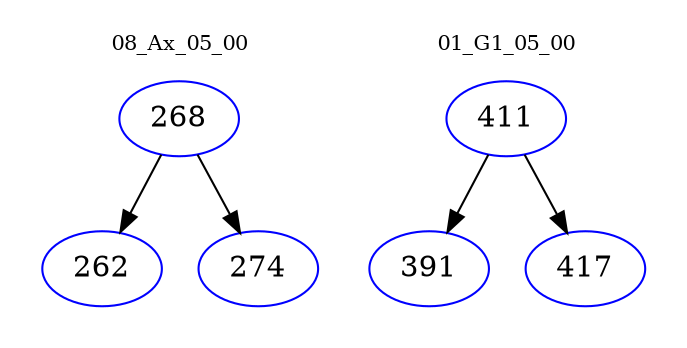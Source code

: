 digraph{
subgraph cluster_0 {
color = white
label = "08_Ax_05_00";
fontsize=10;
T0_268 [label="268", color="blue"]
T0_268 -> T0_262 [color="black"]
T0_262 [label="262", color="blue"]
T0_268 -> T0_274 [color="black"]
T0_274 [label="274", color="blue"]
}
subgraph cluster_1 {
color = white
label = "01_G1_05_00";
fontsize=10;
T1_411 [label="411", color="blue"]
T1_411 -> T1_391 [color="black"]
T1_391 [label="391", color="blue"]
T1_411 -> T1_417 [color="black"]
T1_417 [label="417", color="blue"]
}
}
